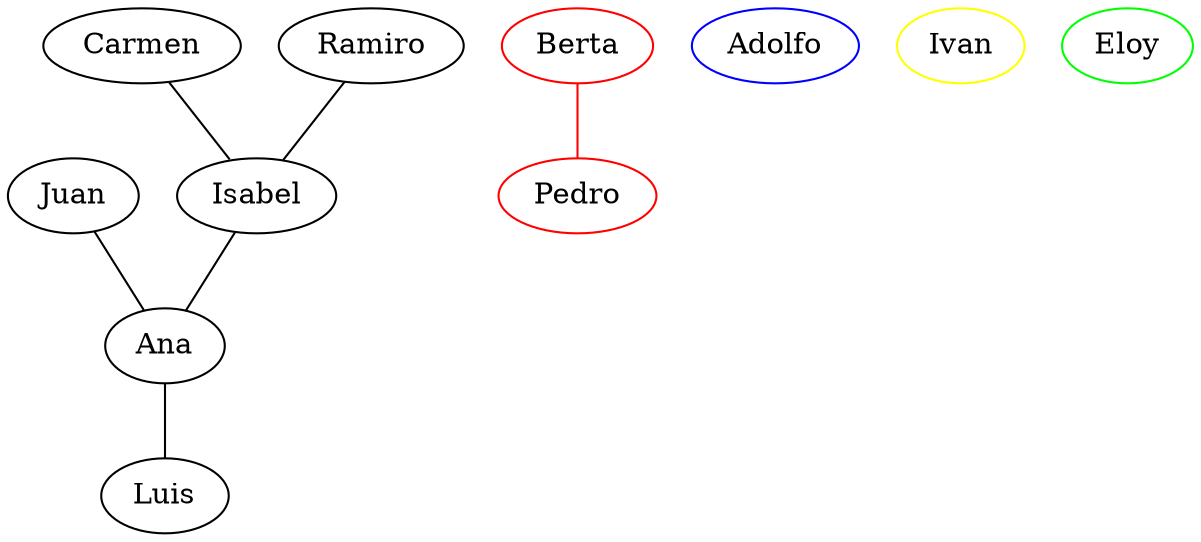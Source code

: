 strict graph G {
  1 [ color="black" label="Ana" ];
  2 [ color="red" label="Berta" ];
  3 [ color="blue" label="Adolfo" ];
  4 [ color="yellow" label="Ivan" ];
  5 [ color="black" label="Carmen" ];
  6 [ color="black" label="Luis" ];
  7 [ color="black" label="Juan" ];
  8 [ color="red" label="Pedro" ];
  9 [ color="black" label="Ramiro" ];
  10 [ color="green" label="Eloy" ];
  11 [ color="black" label="Isabel" ];
  1 -- 6 [ color="black" label="" ];
  2 -- 8 [ color="red" label="" ];
  9 -- 11 [ color="black" label="" ];
  5 -- 11 [ color="black" label="" ];
  7 -- 1 [ color="black" label="" ];
  11 -- 1 [ color="black" label="" ];
}
